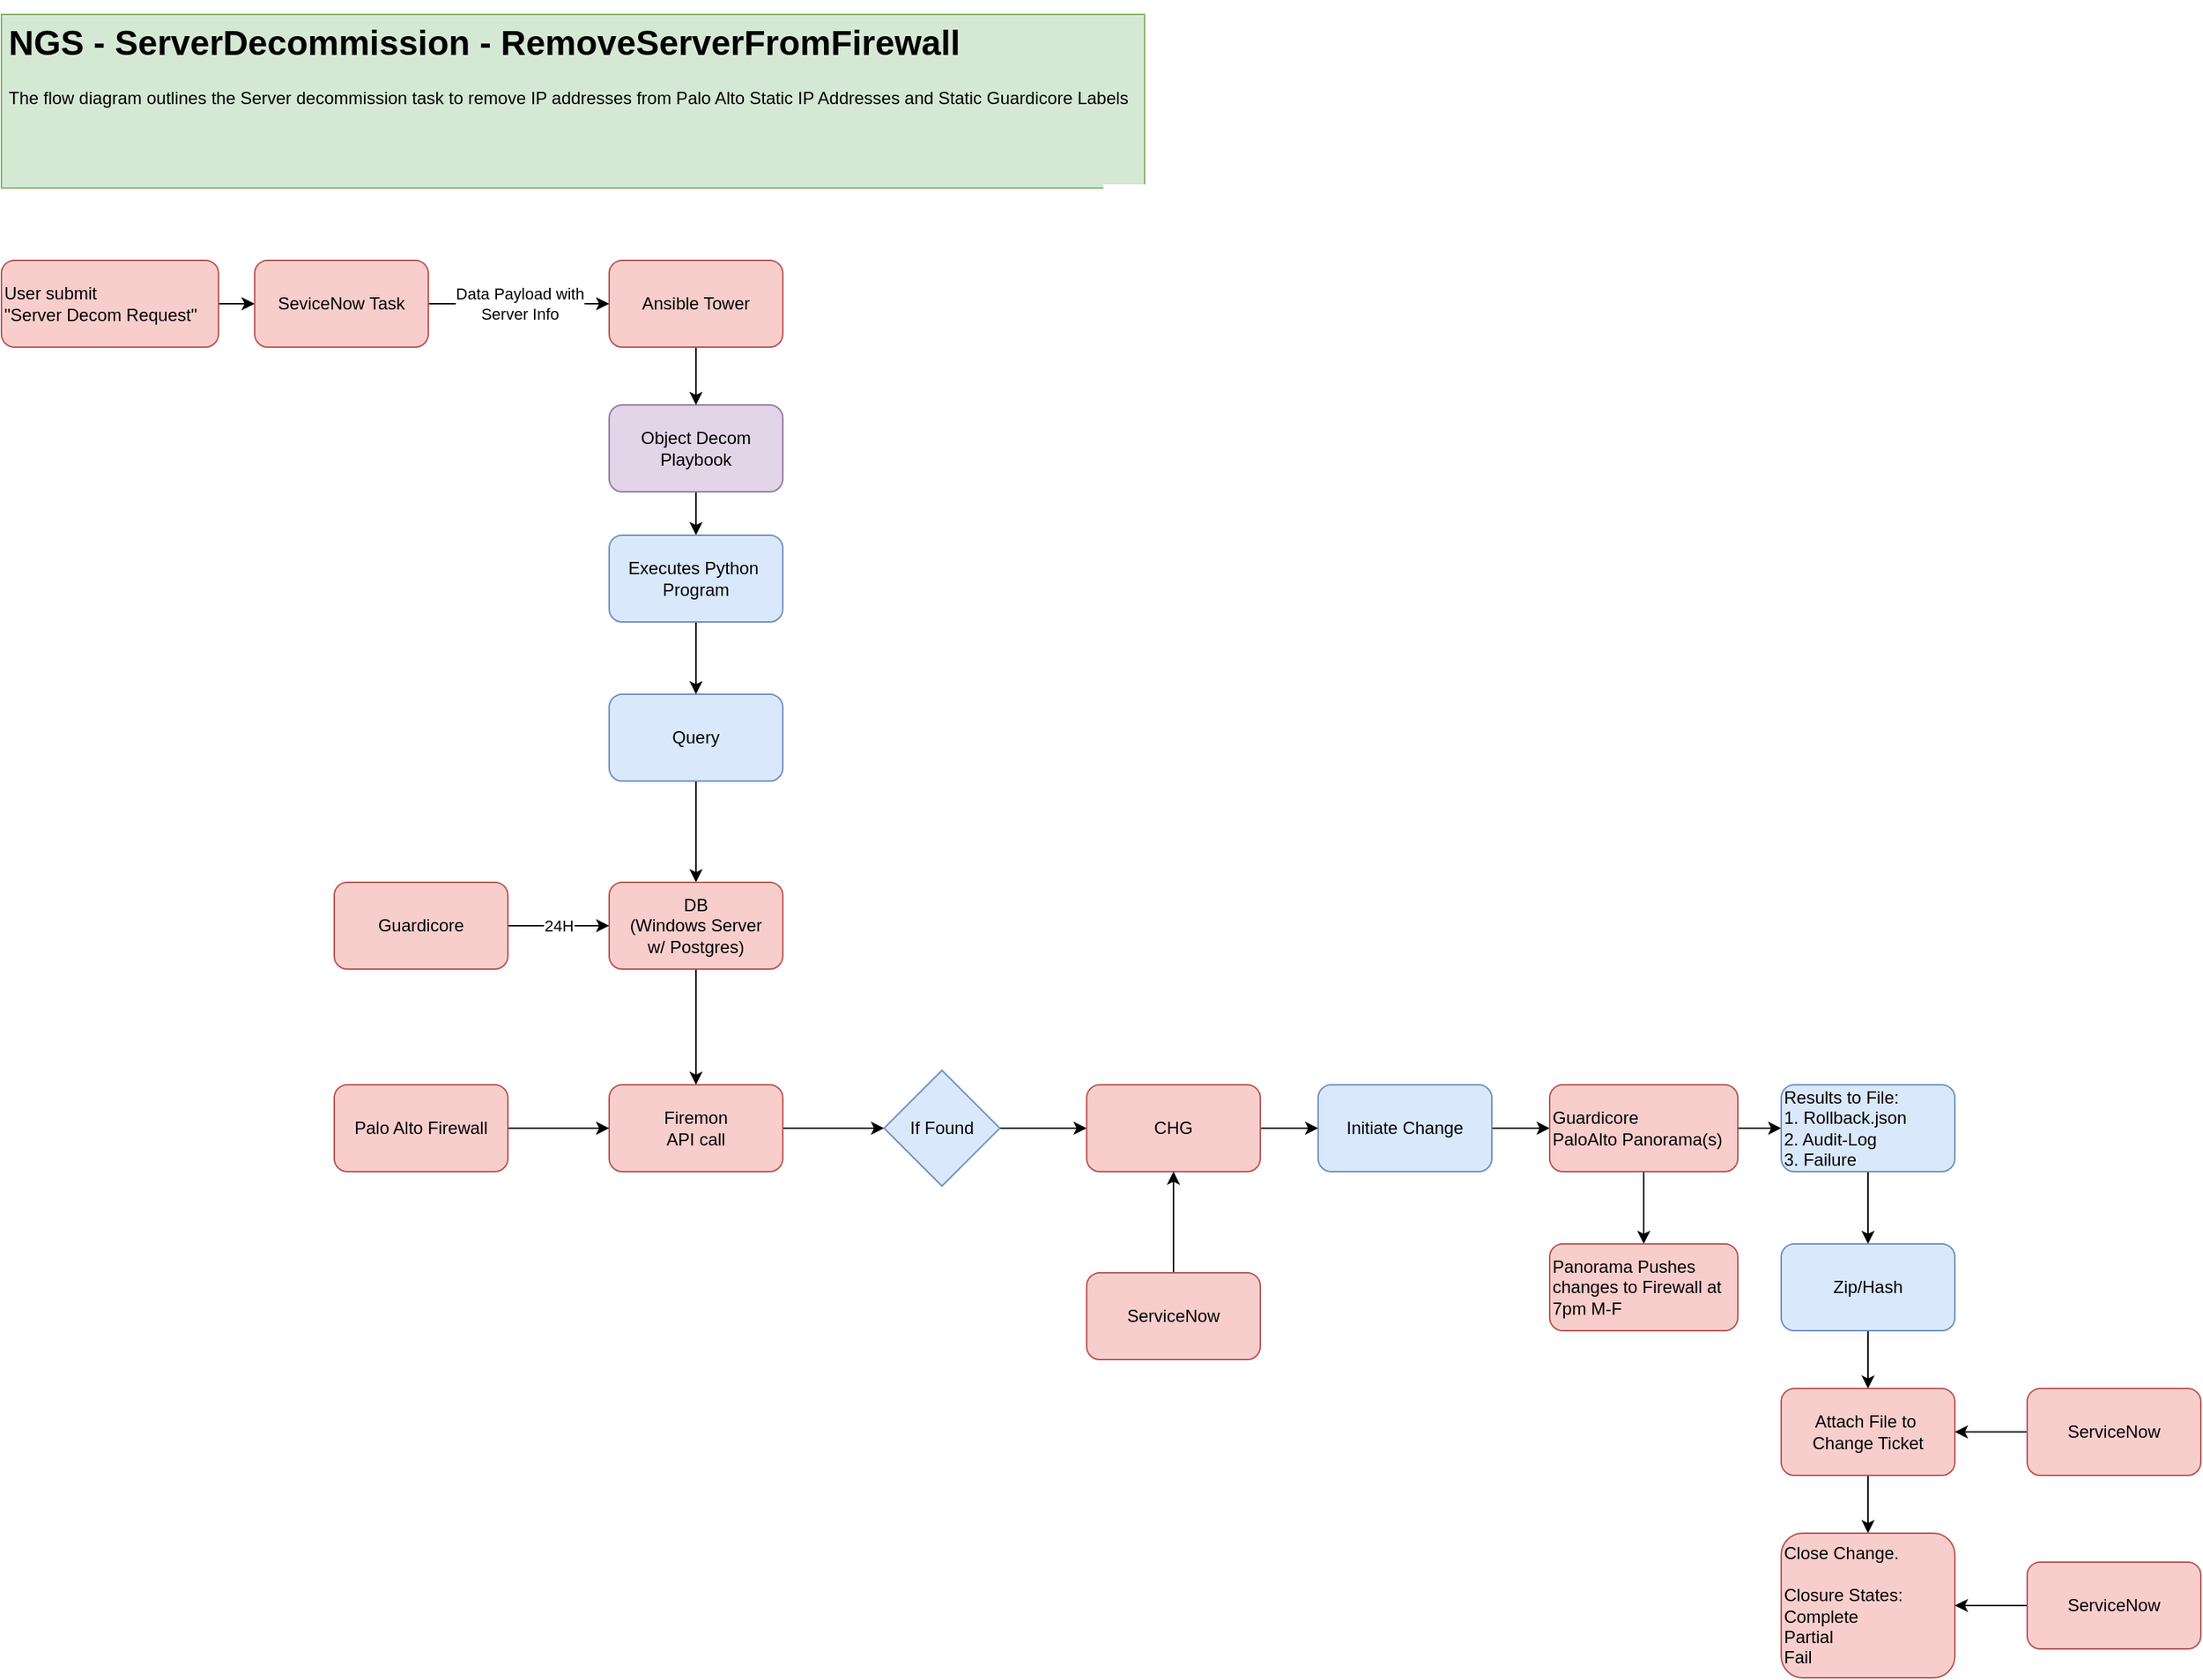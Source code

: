 <mxfile version="12.2.2" type="device" pages="1"><diagram id="ALQOVI4VdYn_M0BtnCwg" name="Page-1"><mxGraphModel dx="1072" dy="1932" grid="1" gridSize="10" guides="1" tooltips="1" connect="1" arrows="1" fold="1" page="1" pageScale="1" pageWidth="1700" pageHeight="1100" math="0" shadow="0"><root><mxCell id="0"/><mxCell id="1" parent="0"/><mxCell id="P1E9ui0Sz6Qfr13VZz1R-5" value="" style="edgeStyle=orthogonalEdgeStyle;rounded=0;orthogonalLoop=1;jettySize=auto;html=1;" parent="1" source="P1E9ui0Sz6Qfr13VZz1R-2" target="P1E9ui0Sz6Qfr13VZz1R-4" edge="1"><mxGeometry relative="1" as="geometry"/></mxCell><mxCell id="P1E9ui0Sz6Qfr13VZz1R-2" value="Query" style="rounded=1;whiteSpace=wrap;html=1;fillColor=#dae8fc;strokeColor=#6c8ebf;" parent="1" vertex="1"><mxGeometry x="460" y="320" width="120" height="60" as="geometry"/></mxCell><mxCell id="P1E9ui0Sz6Qfr13VZz1R-9" value="" style="edgeStyle=orthogonalEdgeStyle;rounded=0;orthogonalLoop=1;jettySize=auto;html=1;" parent="1" source="P1E9ui0Sz6Qfr13VZz1R-4" target="P1E9ui0Sz6Qfr13VZz1R-8" edge="1"><mxGeometry relative="1" as="geometry"/></mxCell><mxCell id="P1E9ui0Sz6Qfr13VZz1R-4" value="DB&lt;br&gt;(Windows Server&lt;br&gt;w/ Postgres)" style="rounded=1;whiteSpace=wrap;html=1;fillColor=#f8cecc;strokeColor=#b85450;" parent="1" vertex="1"><mxGeometry x="460" y="450" width="120" height="60" as="geometry"/></mxCell><mxCell id="P1E9ui0Sz6Qfr13VZz1R-13" value="" style="edgeStyle=orthogonalEdgeStyle;rounded=0;orthogonalLoop=1;jettySize=auto;html=1;entryX=0;entryY=0.5;entryDx=0;entryDy=0;" parent="1" source="P1E9ui0Sz6Qfr13VZz1R-8" target="P1E9ui0Sz6Qfr13VZz1R-14" edge="1"><mxGeometry relative="1" as="geometry"><mxPoint x="660" y="620" as="targetPoint"/></mxGeometry></mxCell><mxCell id="P1E9ui0Sz6Qfr13VZz1R-8" value="Firemon&lt;br&gt;API call" style="rounded=1;whiteSpace=wrap;html=1;fillColor=#f8cecc;strokeColor=#b85450;" parent="1" vertex="1"><mxGeometry x="460" y="590" width="120" height="60" as="geometry"/></mxCell><mxCell id="P1E9ui0Sz6Qfr13VZz1R-7" value="24H" style="edgeStyle=orthogonalEdgeStyle;rounded=0;orthogonalLoop=1;jettySize=auto;html=1;" parent="1" source="P1E9ui0Sz6Qfr13VZz1R-6" target="P1E9ui0Sz6Qfr13VZz1R-4" edge="1"><mxGeometry relative="1" as="geometry"/></mxCell><mxCell id="P1E9ui0Sz6Qfr13VZz1R-6" value="Guardicore" style="rounded=1;whiteSpace=wrap;html=1;fillColor=#f8cecc;strokeColor=#b85450;" parent="1" vertex="1"><mxGeometry x="270" y="450" width="120" height="60" as="geometry"/></mxCell><mxCell id="P1E9ui0Sz6Qfr13VZz1R-11" value="" style="edgeStyle=orthogonalEdgeStyle;rounded=0;orthogonalLoop=1;jettySize=auto;html=1;" parent="1" source="P1E9ui0Sz6Qfr13VZz1R-10" target="P1E9ui0Sz6Qfr13VZz1R-8" edge="1"><mxGeometry relative="1" as="geometry"/></mxCell><mxCell id="P1E9ui0Sz6Qfr13VZz1R-10" value="Palo Alto Firewall" style="rounded=1;whiteSpace=wrap;html=1;fillColor=#f8cecc;strokeColor=#b85450;" parent="1" vertex="1"><mxGeometry x="270" y="590" width="120" height="60" as="geometry"/></mxCell><mxCell id="P1E9ui0Sz6Qfr13VZz1R-16" style="edgeStyle=orthogonalEdgeStyle;rounded=0;orthogonalLoop=1;jettySize=auto;html=1;" parent="1" source="P1E9ui0Sz6Qfr13VZz1R-14" target="P1E9ui0Sz6Qfr13VZz1R-15" edge="1"><mxGeometry relative="1" as="geometry"/></mxCell><mxCell id="P1E9ui0Sz6Qfr13VZz1R-14" value="If Found" style="rhombus;whiteSpace=wrap;html=1;fillColor=#dae8fc;strokeColor=#6c8ebf;" parent="1" vertex="1"><mxGeometry x="650" y="580" width="80" height="80" as="geometry"/></mxCell><mxCell id="P1E9ui0Sz6Qfr13VZz1R-21" value="" style="edgeStyle=orthogonalEdgeStyle;rounded=0;orthogonalLoop=1;jettySize=auto;html=1;" parent="1" source="P1E9ui0Sz6Qfr13VZz1R-15" target="P1E9ui0Sz6Qfr13VZz1R-20" edge="1"><mxGeometry relative="1" as="geometry"/></mxCell><mxCell id="P1E9ui0Sz6Qfr13VZz1R-15" value="CHG" style="rounded=1;whiteSpace=wrap;html=1;fillColor=#f8cecc;strokeColor=#b85450;" parent="1" vertex="1"><mxGeometry x="790" y="590" width="120" height="60" as="geometry"/></mxCell><mxCell id="P1E9ui0Sz6Qfr13VZz1R-23" value="" style="edgeStyle=orthogonalEdgeStyle;rounded=0;orthogonalLoop=1;jettySize=auto;html=1;" parent="1" source="P1E9ui0Sz6Qfr13VZz1R-20" target="P1E9ui0Sz6Qfr13VZz1R-22" edge="1"><mxGeometry relative="1" as="geometry"/></mxCell><mxCell id="P1E9ui0Sz6Qfr13VZz1R-20" value="Initiate Change" style="rounded=1;whiteSpace=wrap;html=1;fillColor=#dae8fc;strokeColor=#6c8ebf;" parent="1" vertex="1"><mxGeometry x="950" y="590" width="120" height="60" as="geometry"/></mxCell><mxCell id="P1E9ui0Sz6Qfr13VZz1R-25" value="" style="edgeStyle=orthogonalEdgeStyle;rounded=0;orthogonalLoop=1;jettySize=auto;html=1;" parent="1" source="P1E9ui0Sz6Qfr13VZz1R-22" target="P1E9ui0Sz6Qfr13VZz1R-24" edge="1"><mxGeometry relative="1" as="geometry"/></mxCell><mxCell id="P1E9ui0Sz6Qfr13VZz1R-54" value="" style="edgeStyle=orthogonalEdgeStyle;rounded=0;orthogonalLoop=1;jettySize=auto;html=1;" parent="1" source="P1E9ui0Sz6Qfr13VZz1R-22" target="P1E9ui0Sz6Qfr13VZz1R-53" edge="1"><mxGeometry relative="1" as="geometry"/></mxCell><mxCell id="P1E9ui0Sz6Qfr13VZz1R-22" value="Guardicore&lt;br&gt;PaloAlto Panorama(s)" style="rounded=1;whiteSpace=wrap;html=1;fillColor=#f8cecc;strokeColor=#b85450;align=left;" parent="1" vertex="1"><mxGeometry x="1110" y="590" width="130" height="60" as="geometry"/></mxCell><mxCell id="P1E9ui0Sz6Qfr13VZz1R-53" value="Panorama Pushes changes to Firewall at 7pm M-F" style="rounded=1;whiteSpace=wrap;html=1;fillColor=#f8cecc;strokeColor=#b85450;align=left;" parent="1" vertex="1"><mxGeometry x="1110" y="700" width="130" height="60" as="geometry"/></mxCell><mxCell id="P1E9ui0Sz6Qfr13VZz1R-62" style="edgeStyle=orthogonalEdgeStyle;rounded=0;orthogonalLoop=1;jettySize=auto;html=1;" parent="1" source="P1E9ui0Sz6Qfr13VZz1R-24" target="P1E9ui0Sz6Qfr13VZz1R-26" edge="1"><mxGeometry relative="1" as="geometry"/></mxCell><mxCell id="P1E9ui0Sz6Qfr13VZz1R-24" value="Results to File:&lt;br&gt;1. Rollback.json&lt;br&gt;2. Audit-Log&lt;br&gt;3. Failure" style="rounded=1;whiteSpace=wrap;html=1;fillColor=#dae8fc;strokeColor=#6c8ebf;align=left;" parent="1" vertex="1"><mxGeometry x="1270" y="590" width="120" height="60" as="geometry"/></mxCell><mxCell id="P1E9ui0Sz6Qfr13VZz1R-29" value="" style="edgeStyle=orthogonalEdgeStyle;rounded=0;orthogonalLoop=1;jettySize=auto;html=1;" parent="1" source="P1E9ui0Sz6Qfr13VZz1R-26" target="P1E9ui0Sz6Qfr13VZz1R-28" edge="1"><mxGeometry relative="1" as="geometry"/></mxCell><mxCell id="P1E9ui0Sz6Qfr13VZz1R-26" value="Zip/Hash" style="rounded=1;whiteSpace=wrap;html=1;fillColor=#dae8fc;strokeColor=#6c8ebf;" parent="1" vertex="1"><mxGeometry x="1270" y="700" width="120" height="60" as="geometry"/></mxCell><mxCell id="P1E9ui0Sz6Qfr13VZz1R-33" value="" style="edgeStyle=orthogonalEdgeStyle;rounded=0;orthogonalLoop=1;jettySize=auto;html=1;" parent="1" source="P1E9ui0Sz6Qfr13VZz1R-28" target="P1E9ui0Sz6Qfr13VZz1R-32" edge="1"><mxGeometry relative="1" as="geometry"/></mxCell><mxCell id="P1E9ui0Sz6Qfr13VZz1R-28" value="Attach File to&amp;nbsp;&lt;br&gt;Change Ticket" style="rounded=1;whiteSpace=wrap;html=1;fillColor=#f8cecc;strokeColor=#b85450;" parent="1" vertex="1"><mxGeometry x="1270" y="800" width="120" height="60" as="geometry"/></mxCell><mxCell id="P1E9ui0Sz6Qfr13VZz1R-32" value="Close Change.&lt;br&gt;&lt;br&gt;Closure States:&amp;nbsp;&lt;br&gt;Complete&lt;br&gt;Partial&lt;br&gt;Fail" style="rounded=1;whiteSpace=wrap;html=1;fillColor=#f8cecc;strokeColor=#b85450;align=left;" parent="1" vertex="1"><mxGeometry x="1270" y="900" width="120" height="100" as="geometry"/></mxCell><mxCell id="P1E9ui0Sz6Qfr13VZz1R-18" style="edgeStyle=orthogonalEdgeStyle;rounded=0;orthogonalLoop=1;jettySize=auto;html=1;entryX=0.5;entryY=1;entryDx=0;entryDy=0;" parent="1" source="P1E9ui0Sz6Qfr13VZz1R-17" target="P1E9ui0Sz6Qfr13VZz1R-15" edge="1"><mxGeometry relative="1" as="geometry"/></mxCell><mxCell id="P1E9ui0Sz6Qfr13VZz1R-17" value="ServiceNow" style="rounded=1;whiteSpace=wrap;html=1;fillColor=#f8cecc;strokeColor=#b85450;" parent="1" vertex="1"><mxGeometry x="790" y="720" width="120" height="60" as="geometry"/></mxCell><mxCell id="P1E9ui0Sz6Qfr13VZz1R-49" value="" style="edgeStyle=orthogonalEdgeStyle;rounded=0;orthogonalLoop=1;jettySize=auto;html=1;" parent="1" source="P1E9ui0Sz6Qfr13VZz1R-30" target="P1E9ui0Sz6Qfr13VZz1R-28" edge="1"><mxGeometry relative="1" as="geometry"/></mxCell><mxCell id="P1E9ui0Sz6Qfr13VZz1R-30" value="ServiceNow" style="rounded=1;whiteSpace=wrap;html=1;fillColor=#f8cecc;strokeColor=#b85450;" parent="1" vertex="1"><mxGeometry x="1440" y="800" width="120" height="60" as="geometry"/></mxCell><mxCell id="P1E9ui0Sz6Qfr13VZz1R-50" value="" style="edgeStyle=orthogonalEdgeStyle;rounded=0;orthogonalLoop=1;jettySize=auto;html=1;" parent="1" source="P1E9ui0Sz6Qfr13VZz1R-34" target="P1E9ui0Sz6Qfr13VZz1R-32" edge="1"><mxGeometry relative="1" as="geometry"/></mxCell><mxCell id="P1E9ui0Sz6Qfr13VZz1R-34" value="ServiceNow" style="rounded=1;whiteSpace=wrap;html=1;fillColor=#f8cecc;strokeColor=#b85450;" parent="1" vertex="1"><mxGeometry x="1440" y="920" width="120" height="60" as="geometry"/></mxCell><mxCell id="P1E9ui0Sz6Qfr13VZz1R-38" value="" style="edgeStyle=orthogonalEdgeStyle;rounded=0;orthogonalLoop=1;jettySize=auto;html=1;" parent="1" source="P1E9ui0Sz6Qfr13VZz1R-36" target="P1E9ui0Sz6Qfr13VZz1R-37" edge="1"><mxGeometry relative="1" as="geometry"/></mxCell><mxCell id="P1E9ui0Sz6Qfr13VZz1R-36" value="User submit &lt;br&gt;&quot;Server Decom Request&quot;" style="rounded=1;whiteSpace=wrap;html=1;fillColor=#f8cecc;strokeColor=#b85450;align=left;" parent="1" vertex="1"><mxGeometry x="40" y="20" width="150" height="60" as="geometry"/></mxCell><mxCell id="P1E9ui0Sz6Qfr13VZz1R-40" value="Data Payload with&lt;br&gt;Server Info" style="edgeStyle=orthogonalEdgeStyle;rounded=0;orthogonalLoop=1;jettySize=auto;html=1;" parent="1" source="P1E9ui0Sz6Qfr13VZz1R-37" target="P1E9ui0Sz6Qfr13VZz1R-39" edge="1"><mxGeometry relative="1" as="geometry"/></mxCell><mxCell id="P1E9ui0Sz6Qfr13VZz1R-37" value="SeviceNow Task" style="rounded=1;whiteSpace=wrap;html=1;fillColor=#f8cecc;strokeColor=#b85450;" parent="1" vertex="1"><mxGeometry x="215" y="20" width="120" height="60" as="geometry"/></mxCell><mxCell id="P1E9ui0Sz6Qfr13VZz1R-42" value="" style="edgeStyle=orthogonalEdgeStyle;rounded=0;orthogonalLoop=1;jettySize=auto;html=1;" parent="1" source="P1E9ui0Sz6Qfr13VZz1R-39" target="P1E9ui0Sz6Qfr13VZz1R-41" edge="1"><mxGeometry relative="1" as="geometry"/></mxCell><mxCell id="P1E9ui0Sz6Qfr13VZz1R-39" value="Ansible Tower" style="rounded=1;whiteSpace=wrap;html=1;fillColor=#f8cecc;strokeColor=#b85450;" parent="1" vertex="1"><mxGeometry x="460" y="20" width="120" height="60" as="geometry"/></mxCell><mxCell id="P1E9ui0Sz6Qfr13VZz1R-44" value="" style="edgeStyle=orthogonalEdgeStyle;rounded=0;orthogonalLoop=1;jettySize=auto;html=1;" parent="1" source="P1E9ui0Sz6Qfr13VZz1R-41" target="P1E9ui0Sz6Qfr13VZz1R-43" edge="1"><mxGeometry relative="1" as="geometry"/></mxCell><mxCell id="P1E9ui0Sz6Qfr13VZz1R-41" value="Object Decom&lt;br&gt;Playbook" style="rounded=1;whiteSpace=wrap;html=1;fillColor=#e1d5e7;strokeColor=#9673a6;" parent="1" vertex="1"><mxGeometry x="460" y="120" width="120" height="60" as="geometry"/></mxCell><mxCell id="P1E9ui0Sz6Qfr13VZz1R-55" style="edgeStyle=orthogonalEdgeStyle;rounded=0;orthogonalLoop=1;jettySize=auto;html=1;" parent="1" source="P1E9ui0Sz6Qfr13VZz1R-43" target="P1E9ui0Sz6Qfr13VZz1R-2" edge="1"><mxGeometry relative="1" as="geometry"/></mxCell><mxCell id="P1E9ui0Sz6Qfr13VZz1R-43" value="Executes Python&amp;nbsp;&lt;br&gt;Program" style="rounded=1;whiteSpace=wrap;html=1;fillColor=#dae8fc;strokeColor=#6c8ebf;" parent="1" vertex="1"><mxGeometry x="460" y="210" width="120" height="60" as="geometry"/></mxCell><mxCell id="P1E9ui0Sz6Qfr13VZz1R-48" value="&lt;h1&gt;NGS - ServerDecommission - RemoveServerFromFirewall&lt;/h1&gt;&lt;p&gt;The flow diagram outlines the Server decommission task to remove IP addresses from Palo Alto Static IP Addresses and Static Guardicore Labels&amp;nbsp;&lt;/p&gt;" style="text;html=1;strokeColor=#82b366;fillColor=#d5e8d4;spacing=5;spacingTop=-20;whiteSpace=wrap;overflow=hidden;rounded=0;" parent="1" vertex="1"><mxGeometry x="40" y="-150" width="790" height="120" as="geometry"/></mxCell></root></mxGraphModel></diagram></mxfile>
